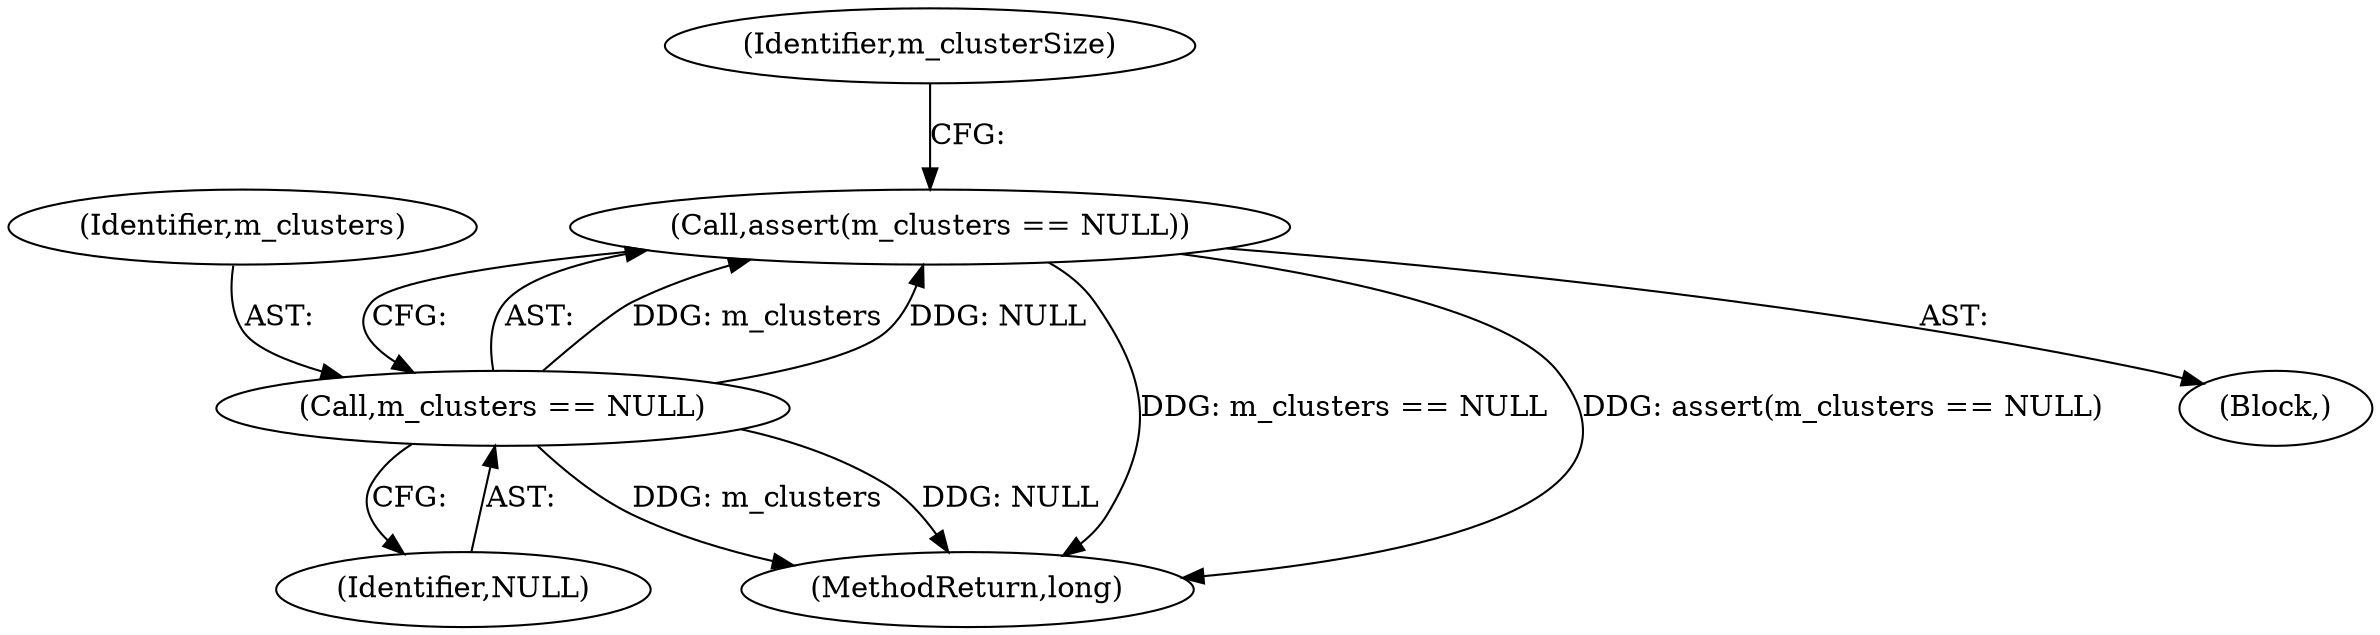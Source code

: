 digraph "1_Android_04839626ed859623901ebd3a5fd483982186b59d_156@API" {
"1000106" [label="(Call,assert(m_clusters == NULL))"];
"1000107" [label="(Call,m_clusters == NULL)"];
"1000109" [label="(Identifier,NULL)"];
"1000108" [label="(Identifier,m_clusters)"];
"1000112" [label="(Identifier,m_clusterSize)"];
"1000106" [label="(Call,assert(m_clusters == NULL))"];
"1000105" [label="(Block,)"];
"1000107" [label="(Call,m_clusters == NULL)"];
"1000158" [label="(MethodReturn,long)"];
"1000106" -> "1000105"  [label="AST: "];
"1000106" -> "1000107"  [label="CFG: "];
"1000107" -> "1000106"  [label="AST: "];
"1000112" -> "1000106"  [label="CFG: "];
"1000106" -> "1000158"  [label="DDG: m_clusters == NULL"];
"1000106" -> "1000158"  [label="DDG: assert(m_clusters == NULL)"];
"1000107" -> "1000106"  [label="DDG: m_clusters"];
"1000107" -> "1000106"  [label="DDG: NULL"];
"1000107" -> "1000109"  [label="CFG: "];
"1000108" -> "1000107"  [label="AST: "];
"1000109" -> "1000107"  [label="AST: "];
"1000107" -> "1000158"  [label="DDG: m_clusters"];
"1000107" -> "1000158"  [label="DDG: NULL"];
}
